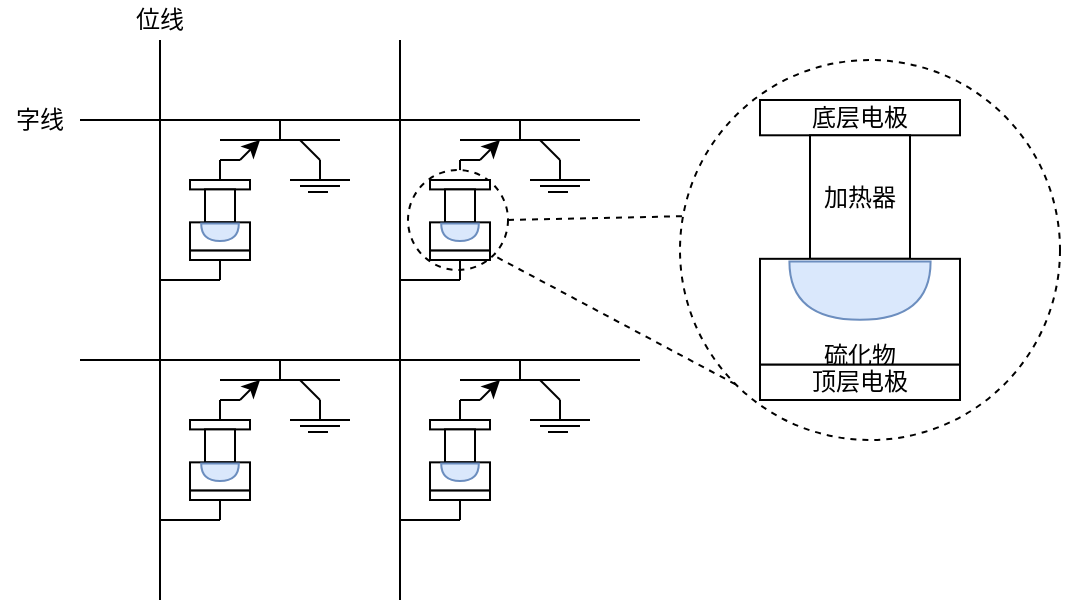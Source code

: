 <mxfile version="15.1.4" type="github"><diagram id="mXEv3dBtE2sAUKezLtvi" name="Page-1"><mxGraphModel dx="641" dy="462" grid="1" gridSize="10" guides="1" tooltips="1" connect="1" arrows="1" fold="1" page="1" pageScale="1" pageWidth="827" pageHeight="1169" math="0" shadow="0"><root><mxCell id="0"/><mxCell id="1" parent="0"/><mxCell id="FiRUmtT7Nm7eWZo9MvW9-1" value="" style="endArrow=none;html=1;" edge="1" parent="1"><mxGeometry width="50" height="50" relative="1" as="geometry"><mxPoint x="240" y="160" as="sourcePoint"/><mxPoint x="520" y="160" as="targetPoint"/></mxGeometry></mxCell><mxCell id="FiRUmtT7Nm7eWZo9MvW9-2" value="" style="endArrow=none;html=1;" edge="1" parent="1"><mxGeometry width="50" height="50" relative="1" as="geometry"><mxPoint x="280" y="400" as="sourcePoint"/><mxPoint x="280" y="120" as="targetPoint"/></mxGeometry></mxCell><mxCell id="FiRUmtT7Nm7eWZo9MvW9-3" value="" style="endArrow=none;html=1;" edge="1" parent="1"><mxGeometry width="50" height="50" relative="1" as="geometry"><mxPoint x="240" y="280" as="sourcePoint"/><mxPoint x="520" y="280" as="targetPoint"/></mxGeometry></mxCell><mxCell id="FiRUmtT7Nm7eWZo9MvW9-4" value="" style="endArrow=none;html=1;" edge="1" parent="1"><mxGeometry width="50" height="50" relative="1" as="geometry"><mxPoint x="400" y="400" as="sourcePoint"/><mxPoint x="400" y="120" as="targetPoint"/></mxGeometry></mxCell><mxCell id="FiRUmtT7Nm7eWZo9MvW9-21" value="" style="group" vertex="1" connectable="0" parent="1"><mxGeometry x="580" y="150" width="155" height="180" as="geometry"/></mxCell><mxCell id="FiRUmtT7Nm7eWZo9MvW9-121" value="" style="ellipse;whiteSpace=wrap;html=1;aspect=fixed;dashed=1;gradientColor=#ffffff;" vertex="1" parent="FiRUmtT7Nm7eWZo9MvW9-21"><mxGeometry x="-40" y="-20" width="190" height="190" as="geometry"/></mxCell><mxCell id="FiRUmtT7Nm7eWZo9MvW9-16" value="底层电极" style="rounded=0;whiteSpace=wrap;html=1;" vertex="1" parent="FiRUmtT7Nm7eWZo9MvW9-21"><mxGeometry width="100" height="17.647" as="geometry"/></mxCell><mxCell id="FiRUmtT7Nm7eWZo9MvW9-17" value="加热器" style="rounded=0;whiteSpace=wrap;html=1;" vertex="1" parent="FiRUmtT7Nm7eWZo9MvW9-21"><mxGeometry x="25" y="17.647" width="50" height="61.765" as="geometry"/></mxCell><mxCell id="FiRUmtT7Nm7eWZo9MvW9-18" value="&lt;br&gt;&lt;br&gt;&lt;br&gt;硫化物" style="rounded=0;whiteSpace=wrap;html=1;" vertex="1" parent="FiRUmtT7Nm7eWZo9MvW9-21"><mxGeometry y="79.412" width="100" height="52.941" as="geometry"/></mxCell><mxCell id="FiRUmtT7Nm7eWZo9MvW9-19" value="" style="shape=or;whiteSpace=wrap;html=1;rotation=90;fillColor=#dae8fc;strokeColor=#6c8ebf;" vertex="1" parent="FiRUmtT7Nm7eWZo9MvW9-21"><mxGeometry x="35.417" y="60" width="29.167" height="70.588" as="geometry"/></mxCell><mxCell id="FiRUmtT7Nm7eWZo9MvW9-20" value="顶层电极" style="rounded=0;whiteSpace=wrap;html=1;" vertex="1" parent="FiRUmtT7Nm7eWZo9MvW9-21"><mxGeometry y="132.353" width="100" height="17.647" as="geometry"/></mxCell><mxCell id="FiRUmtT7Nm7eWZo9MvW9-57" value="" style="group" vertex="1" connectable="0" parent="1"><mxGeometry x="280" y="160" width="95" height="80" as="geometry"/></mxCell><mxCell id="FiRUmtT7Nm7eWZo9MvW9-5" value="" style="endArrow=none;html=1;" edge="1" parent="FiRUmtT7Nm7eWZo9MvW9-57"><mxGeometry width="50" height="50" relative="1" as="geometry"><mxPoint x="60" y="10" as="sourcePoint"/><mxPoint x="60" as="targetPoint"/></mxGeometry></mxCell><mxCell id="FiRUmtT7Nm7eWZo9MvW9-6" value="" style="endArrow=none;html=1;" edge="1" parent="FiRUmtT7Nm7eWZo9MvW9-57"><mxGeometry width="50" height="50" relative="1" as="geometry"><mxPoint x="30" y="10" as="sourcePoint"/><mxPoint x="90" y="10" as="targetPoint"/></mxGeometry></mxCell><mxCell id="FiRUmtT7Nm7eWZo9MvW9-7" value="" style="endArrow=classic;html=1;" edge="1" parent="FiRUmtT7Nm7eWZo9MvW9-57"><mxGeometry width="50" height="50" relative="1" as="geometry"><mxPoint x="40" y="20" as="sourcePoint"/><mxPoint x="50" y="10" as="targetPoint"/></mxGeometry></mxCell><mxCell id="FiRUmtT7Nm7eWZo9MvW9-8" value="" style="endArrow=none;html=1;" edge="1" parent="FiRUmtT7Nm7eWZo9MvW9-57"><mxGeometry width="50" height="50" relative="1" as="geometry"><mxPoint x="30" y="20" as="sourcePoint"/><mxPoint x="40" y="20" as="targetPoint"/></mxGeometry></mxCell><mxCell id="FiRUmtT7Nm7eWZo9MvW9-9" value="" style="endArrow=none;html=1;" edge="1" parent="FiRUmtT7Nm7eWZo9MvW9-57"><mxGeometry width="50" height="50" relative="1" as="geometry"><mxPoint x="30" y="30" as="sourcePoint"/><mxPoint x="30" y="20" as="targetPoint"/></mxGeometry></mxCell><mxCell id="FiRUmtT7Nm7eWZo9MvW9-22" value="" style="group" vertex="1" connectable="0" parent="FiRUmtT7Nm7eWZo9MvW9-57"><mxGeometry x="15" y="30" width="30" height="40" as="geometry"/></mxCell><mxCell id="FiRUmtT7Nm7eWZo9MvW9-10" value="" style="rounded=0;whiteSpace=wrap;html=1;" vertex="1" parent="FiRUmtT7Nm7eWZo9MvW9-22"><mxGeometry width="30" height="4.706" as="geometry"/></mxCell><mxCell id="FiRUmtT7Nm7eWZo9MvW9-11" value="" style="rounded=0;whiteSpace=wrap;html=1;" vertex="1" parent="FiRUmtT7Nm7eWZo9MvW9-22"><mxGeometry x="7.5" y="4.706" width="15" height="16.471" as="geometry"/></mxCell><mxCell id="FiRUmtT7Nm7eWZo9MvW9-13" value="" style="rounded=0;whiteSpace=wrap;html=1;" vertex="1" parent="FiRUmtT7Nm7eWZo9MvW9-22"><mxGeometry y="21.176" width="30" height="14.118" as="geometry"/></mxCell><mxCell id="FiRUmtT7Nm7eWZo9MvW9-14" value="" style="shape=or;whiteSpace=wrap;html=1;rotation=90;fillColor=#dae8fc;strokeColor=#6c8ebf;" vertex="1" parent="FiRUmtT7Nm7eWZo9MvW9-22"><mxGeometry x="10.625" y="16.667" width="8.75" height="18.824" as="geometry"/></mxCell><mxCell id="FiRUmtT7Nm7eWZo9MvW9-15" value="" style="rounded=0;whiteSpace=wrap;html=1;" vertex="1" parent="FiRUmtT7Nm7eWZo9MvW9-22"><mxGeometry y="35.294" width="30" height="4.706" as="geometry"/></mxCell><mxCell id="FiRUmtT7Nm7eWZo9MvW9-48" value="" style="group" vertex="1" connectable="0" parent="FiRUmtT7Nm7eWZo9MvW9-57"><mxGeometry y="70" width="30" height="10" as="geometry"/></mxCell><mxCell id="FiRUmtT7Nm7eWZo9MvW9-46" value="" style="endArrow=none;html=1;" edge="1" parent="FiRUmtT7Nm7eWZo9MvW9-48"><mxGeometry width="50" height="50" relative="1" as="geometry"><mxPoint x="30" y="10" as="sourcePoint"/><mxPoint x="30" as="targetPoint"/></mxGeometry></mxCell><mxCell id="FiRUmtT7Nm7eWZo9MvW9-47" value="" style="endArrow=none;html=1;" edge="1" parent="FiRUmtT7Nm7eWZo9MvW9-48"><mxGeometry width="50" height="50" relative="1" as="geometry"><mxPoint y="10" as="sourcePoint"/><mxPoint x="30" y="10" as="targetPoint"/></mxGeometry></mxCell><mxCell id="FiRUmtT7Nm7eWZo9MvW9-49" value="" style="endArrow=none;html=1;" edge="1" parent="FiRUmtT7Nm7eWZo9MvW9-57"><mxGeometry width="50" height="50" relative="1" as="geometry"><mxPoint x="80" y="20" as="sourcePoint"/><mxPoint x="70" y="10" as="targetPoint"/></mxGeometry></mxCell><mxCell id="FiRUmtT7Nm7eWZo9MvW9-50" value="" style="endArrow=none;html=1;" edge="1" parent="FiRUmtT7Nm7eWZo9MvW9-57"><mxGeometry width="50" height="50" relative="1" as="geometry"><mxPoint x="80" y="30" as="sourcePoint"/><mxPoint x="80" y="20" as="targetPoint"/></mxGeometry></mxCell><mxCell id="FiRUmtT7Nm7eWZo9MvW9-54" value="" style="endArrow=none;html=1;" edge="1" parent="FiRUmtT7Nm7eWZo9MvW9-57"><mxGeometry width="50" height="50" relative="1" as="geometry"><mxPoint x="65" y="30" as="sourcePoint"/><mxPoint x="95" y="30" as="targetPoint"/></mxGeometry></mxCell><mxCell id="FiRUmtT7Nm7eWZo9MvW9-55" value="" style="endArrow=none;html=1;" edge="1" parent="FiRUmtT7Nm7eWZo9MvW9-57"><mxGeometry width="50" height="50" relative="1" as="geometry"><mxPoint x="70" y="33" as="sourcePoint"/><mxPoint x="90" y="33" as="targetPoint"/></mxGeometry></mxCell><mxCell id="FiRUmtT7Nm7eWZo9MvW9-56" value="" style="endArrow=none;html=1;" edge="1" parent="FiRUmtT7Nm7eWZo9MvW9-57"><mxGeometry width="50" height="50" relative="1" as="geometry"><mxPoint x="74" y="36" as="sourcePoint"/><mxPoint x="84" y="36" as="targetPoint"/></mxGeometry></mxCell><mxCell id="FiRUmtT7Nm7eWZo9MvW9-58" value="" style="group" vertex="1" connectable="0" parent="1"><mxGeometry x="400" y="160" width="95" height="98.24" as="geometry"/></mxCell><mxCell id="FiRUmtT7Nm7eWZo9MvW9-59" value="" style="endArrow=none;html=1;" edge="1" parent="FiRUmtT7Nm7eWZo9MvW9-58"><mxGeometry width="50" height="50" relative="1" as="geometry"><mxPoint x="60" y="10" as="sourcePoint"/><mxPoint x="60" as="targetPoint"/></mxGeometry></mxCell><mxCell id="FiRUmtT7Nm7eWZo9MvW9-60" value="" style="endArrow=none;html=1;" edge="1" parent="FiRUmtT7Nm7eWZo9MvW9-58"><mxGeometry width="50" height="50" relative="1" as="geometry"><mxPoint x="30" y="10" as="sourcePoint"/><mxPoint x="90" y="10" as="targetPoint"/></mxGeometry></mxCell><mxCell id="FiRUmtT7Nm7eWZo9MvW9-61" value="" style="endArrow=classic;html=1;" edge="1" parent="FiRUmtT7Nm7eWZo9MvW9-58"><mxGeometry width="50" height="50" relative="1" as="geometry"><mxPoint x="40" y="20" as="sourcePoint"/><mxPoint x="50" y="10" as="targetPoint"/></mxGeometry></mxCell><mxCell id="FiRUmtT7Nm7eWZo9MvW9-62" value="" style="endArrow=none;html=1;" edge="1" parent="FiRUmtT7Nm7eWZo9MvW9-58"><mxGeometry width="50" height="50" relative="1" as="geometry"><mxPoint x="30" y="20" as="sourcePoint"/><mxPoint x="40" y="20" as="targetPoint"/></mxGeometry></mxCell><mxCell id="FiRUmtT7Nm7eWZo9MvW9-63" value="" style="endArrow=none;html=1;" edge="1" parent="FiRUmtT7Nm7eWZo9MvW9-58"><mxGeometry width="50" height="50" relative="1" as="geometry"><mxPoint x="30" y="30" as="sourcePoint"/><mxPoint x="30" y="20" as="targetPoint"/></mxGeometry></mxCell><mxCell id="FiRUmtT7Nm7eWZo9MvW9-64" value="" style="group" vertex="1" connectable="0" parent="FiRUmtT7Nm7eWZo9MvW9-58"><mxGeometry x="15" y="30" width="65" height="68.24" as="geometry"/></mxCell><mxCell id="FiRUmtT7Nm7eWZo9MvW9-118" value="" style="ellipse;whiteSpace=wrap;html=1;aspect=fixed;gradientColor=#ffffff;dashed=1;" vertex="1" parent="FiRUmtT7Nm7eWZo9MvW9-64"><mxGeometry x="-11" y="-5" width="50" height="50" as="geometry"/></mxCell><mxCell id="FiRUmtT7Nm7eWZo9MvW9-65" value="" style="rounded=0;whiteSpace=wrap;html=1;" vertex="1" parent="FiRUmtT7Nm7eWZo9MvW9-64"><mxGeometry width="30" height="4.706" as="geometry"/></mxCell><mxCell id="FiRUmtT7Nm7eWZo9MvW9-66" value="" style="rounded=0;whiteSpace=wrap;html=1;" vertex="1" parent="FiRUmtT7Nm7eWZo9MvW9-64"><mxGeometry x="7.5" y="4.706" width="15" height="16.471" as="geometry"/></mxCell><mxCell id="FiRUmtT7Nm7eWZo9MvW9-67" value="" style="rounded=0;whiteSpace=wrap;html=1;" vertex="1" parent="FiRUmtT7Nm7eWZo9MvW9-64"><mxGeometry y="21.176" width="30" height="14.118" as="geometry"/></mxCell><mxCell id="FiRUmtT7Nm7eWZo9MvW9-68" value="" style="shape=or;whiteSpace=wrap;html=1;rotation=90;fillColor=#dae8fc;strokeColor=#6c8ebf;" vertex="1" parent="FiRUmtT7Nm7eWZo9MvW9-64"><mxGeometry x="10.625" y="16.667" width="8.75" height="18.824" as="geometry"/></mxCell><mxCell id="FiRUmtT7Nm7eWZo9MvW9-69" value="" style="rounded=0;whiteSpace=wrap;html=1;" vertex="1" parent="FiRUmtT7Nm7eWZo9MvW9-64"><mxGeometry y="35.294" width="30" height="4.706" as="geometry"/></mxCell><mxCell id="FiRUmtT7Nm7eWZo9MvW9-70" value="" style="group" vertex="1" connectable="0" parent="FiRUmtT7Nm7eWZo9MvW9-58"><mxGeometry y="70" width="30" height="10" as="geometry"/></mxCell><mxCell id="FiRUmtT7Nm7eWZo9MvW9-71" value="" style="endArrow=none;html=1;" edge="1" parent="FiRUmtT7Nm7eWZo9MvW9-70"><mxGeometry width="50" height="50" relative="1" as="geometry"><mxPoint x="30" y="10" as="sourcePoint"/><mxPoint x="30" as="targetPoint"/></mxGeometry></mxCell><mxCell id="FiRUmtT7Nm7eWZo9MvW9-72" value="" style="endArrow=none;html=1;" edge="1" parent="FiRUmtT7Nm7eWZo9MvW9-70"><mxGeometry width="50" height="50" relative="1" as="geometry"><mxPoint y="10" as="sourcePoint"/><mxPoint x="30" y="10" as="targetPoint"/></mxGeometry></mxCell><mxCell id="FiRUmtT7Nm7eWZo9MvW9-73" value="" style="endArrow=none;html=1;" edge="1" parent="FiRUmtT7Nm7eWZo9MvW9-58"><mxGeometry width="50" height="50" relative="1" as="geometry"><mxPoint x="80" y="20" as="sourcePoint"/><mxPoint x="70" y="10" as="targetPoint"/></mxGeometry></mxCell><mxCell id="FiRUmtT7Nm7eWZo9MvW9-74" value="" style="endArrow=none;html=1;" edge="1" parent="FiRUmtT7Nm7eWZo9MvW9-58"><mxGeometry width="50" height="50" relative="1" as="geometry"><mxPoint x="80" y="30" as="sourcePoint"/><mxPoint x="80" y="20" as="targetPoint"/></mxGeometry></mxCell><mxCell id="FiRUmtT7Nm7eWZo9MvW9-75" value="" style="endArrow=none;html=1;" edge="1" parent="FiRUmtT7Nm7eWZo9MvW9-58"><mxGeometry width="50" height="50" relative="1" as="geometry"><mxPoint x="65" y="30" as="sourcePoint"/><mxPoint x="95" y="30" as="targetPoint"/></mxGeometry></mxCell><mxCell id="FiRUmtT7Nm7eWZo9MvW9-76" value="" style="endArrow=none;html=1;" edge="1" parent="FiRUmtT7Nm7eWZo9MvW9-58"><mxGeometry width="50" height="50" relative="1" as="geometry"><mxPoint x="70" y="33" as="sourcePoint"/><mxPoint x="90" y="33" as="targetPoint"/></mxGeometry></mxCell><mxCell id="FiRUmtT7Nm7eWZo9MvW9-77" value="" style="endArrow=none;html=1;" edge="1" parent="FiRUmtT7Nm7eWZo9MvW9-58"><mxGeometry width="50" height="50" relative="1" as="geometry"><mxPoint x="74" y="36" as="sourcePoint"/><mxPoint x="84" y="36" as="targetPoint"/></mxGeometry></mxCell><mxCell id="FiRUmtT7Nm7eWZo9MvW9-78" value="" style="group" vertex="1" connectable="0" parent="1"><mxGeometry x="280" y="280" width="95" height="80" as="geometry"/></mxCell><mxCell id="FiRUmtT7Nm7eWZo9MvW9-79" value="" style="endArrow=none;html=1;" edge="1" parent="FiRUmtT7Nm7eWZo9MvW9-78"><mxGeometry width="50" height="50" relative="1" as="geometry"><mxPoint x="60" y="10" as="sourcePoint"/><mxPoint x="60" as="targetPoint"/></mxGeometry></mxCell><mxCell id="FiRUmtT7Nm7eWZo9MvW9-80" value="" style="endArrow=none;html=1;" edge="1" parent="FiRUmtT7Nm7eWZo9MvW9-78"><mxGeometry width="50" height="50" relative="1" as="geometry"><mxPoint x="30" y="10" as="sourcePoint"/><mxPoint x="90" y="10" as="targetPoint"/></mxGeometry></mxCell><mxCell id="FiRUmtT7Nm7eWZo9MvW9-81" value="" style="endArrow=classic;html=1;" edge="1" parent="FiRUmtT7Nm7eWZo9MvW9-78"><mxGeometry width="50" height="50" relative="1" as="geometry"><mxPoint x="40" y="20" as="sourcePoint"/><mxPoint x="50" y="10" as="targetPoint"/></mxGeometry></mxCell><mxCell id="FiRUmtT7Nm7eWZo9MvW9-82" value="" style="endArrow=none;html=1;" edge="1" parent="FiRUmtT7Nm7eWZo9MvW9-78"><mxGeometry width="50" height="50" relative="1" as="geometry"><mxPoint x="30" y="20" as="sourcePoint"/><mxPoint x="40" y="20" as="targetPoint"/></mxGeometry></mxCell><mxCell id="FiRUmtT7Nm7eWZo9MvW9-83" value="" style="endArrow=none;html=1;" edge="1" parent="FiRUmtT7Nm7eWZo9MvW9-78"><mxGeometry width="50" height="50" relative="1" as="geometry"><mxPoint x="30" y="30" as="sourcePoint"/><mxPoint x="30" y="20" as="targetPoint"/></mxGeometry></mxCell><mxCell id="FiRUmtT7Nm7eWZo9MvW9-84" value="" style="group" vertex="1" connectable="0" parent="FiRUmtT7Nm7eWZo9MvW9-78"><mxGeometry x="15" y="30" width="30" height="40" as="geometry"/></mxCell><mxCell id="FiRUmtT7Nm7eWZo9MvW9-85" value="" style="rounded=0;whiteSpace=wrap;html=1;" vertex="1" parent="FiRUmtT7Nm7eWZo9MvW9-84"><mxGeometry width="30" height="4.706" as="geometry"/></mxCell><mxCell id="FiRUmtT7Nm7eWZo9MvW9-86" value="" style="rounded=0;whiteSpace=wrap;html=1;" vertex="1" parent="FiRUmtT7Nm7eWZo9MvW9-84"><mxGeometry x="7.5" y="4.706" width="15" height="16.471" as="geometry"/></mxCell><mxCell id="FiRUmtT7Nm7eWZo9MvW9-87" value="" style="rounded=0;whiteSpace=wrap;html=1;" vertex="1" parent="FiRUmtT7Nm7eWZo9MvW9-84"><mxGeometry y="21.176" width="30" height="14.118" as="geometry"/></mxCell><mxCell id="FiRUmtT7Nm7eWZo9MvW9-88" value="" style="shape=or;whiteSpace=wrap;html=1;rotation=90;fillColor=#dae8fc;strokeColor=#6c8ebf;" vertex="1" parent="FiRUmtT7Nm7eWZo9MvW9-84"><mxGeometry x="10.625" y="16.667" width="8.75" height="18.824" as="geometry"/></mxCell><mxCell id="FiRUmtT7Nm7eWZo9MvW9-89" value="" style="rounded=0;whiteSpace=wrap;html=1;" vertex="1" parent="FiRUmtT7Nm7eWZo9MvW9-84"><mxGeometry y="35.294" width="30" height="4.706" as="geometry"/></mxCell><mxCell id="FiRUmtT7Nm7eWZo9MvW9-90" value="" style="group" vertex="1" connectable="0" parent="FiRUmtT7Nm7eWZo9MvW9-78"><mxGeometry y="70" width="30" height="10" as="geometry"/></mxCell><mxCell id="FiRUmtT7Nm7eWZo9MvW9-91" value="" style="endArrow=none;html=1;" edge="1" parent="FiRUmtT7Nm7eWZo9MvW9-90"><mxGeometry width="50" height="50" relative="1" as="geometry"><mxPoint x="30" y="10" as="sourcePoint"/><mxPoint x="30" as="targetPoint"/></mxGeometry></mxCell><mxCell id="FiRUmtT7Nm7eWZo9MvW9-92" value="" style="endArrow=none;html=1;" edge="1" parent="FiRUmtT7Nm7eWZo9MvW9-90"><mxGeometry width="50" height="50" relative="1" as="geometry"><mxPoint y="10" as="sourcePoint"/><mxPoint x="30" y="10" as="targetPoint"/></mxGeometry></mxCell><mxCell id="FiRUmtT7Nm7eWZo9MvW9-93" value="" style="endArrow=none;html=1;" edge="1" parent="FiRUmtT7Nm7eWZo9MvW9-78"><mxGeometry width="50" height="50" relative="1" as="geometry"><mxPoint x="80" y="20" as="sourcePoint"/><mxPoint x="70" y="10" as="targetPoint"/></mxGeometry></mxCell><mxCell id="FiRUmtT7Nm7eWZo9MvW9-94" value="" style="endArrow=none;html=1;" edge="1" parent="FiRUmtT7Nm7eWZo9MvW9-78"><mxGeometry width="50" height="50" relative="1" as="geometry"><mxPoint x="80" y="30" as="sourcePoint"/><mxPoint x="80" y="20" as="targetPoint"/></mxGeometry></mxCell><mxCell id="FiRUmtT7Nm7eWZo9MvW9-95" value="" style="endArrow=none;html=1;" edge="1" parent="FiRUmtT7Nm7eWZo9MvW9-78"><mxGeometry width="50" height="50" relative="1" as="geometry"><mxPoint x="65" y="30" as="sourcePoint"/><mxPoint x="95" y="30" as="targetPoint"/></mxGeometry></mxCell><mxCell id="FiRUmtT7Nm7eWZo9MvW9-96" value="" style="endArrow=none;html=1;" edge="1" parent="FiRUmtT7Nm7eWZo9MvW9-78"><mxGeometry width="50" height="50" relative="1" as="geometry"><mxPoint x="70" y="33" as="sourcePoint"/><mxPoint x="90" y="33" as="targetPoint"/></mxGeometry></mxCell><mxCell id="FiRUmtT7Nm7eWZo9MvW9-97" value="" style="endArrow=none;html=1;" edge="1" parent="FiRUmtT7Nm7eWZo9MvW9-78"><mxGeometry width="50" height="50" relative="1" as="geometry"><mxPoint x="74" y="36" as="sourcePoint"/><mxPoint x="84" y="36" as="targetPoint"/></mxGeometry></mxCell><mxCell id="FiRUmtT7Nm7eWZo9MvW9-98" value="" style="group" vertex="1" connectable="0" parent="1"><mxGeometry x="400" y="280" width="95" height="80" as="geometry"/></mxCell><mxCell id="FiRUmtT7Nm7eWZo9MvW9-99" value="" style="endArrow=none;html=1;" edge="1" parent="FiRUmtT7Nm7eWZo9MvW9-98"><mxGeometry width="50" height="50" relative="1" as="geometry"><mxPoint x="60" y="10" as="sourcePoint"/><mxPoint x="60" as="targetPoint"/></mxGeometry></mxCell><mxCell id="FiRUmtT7Nm7eWZo9MvW9-100" value="" style="endArrow=none;html=1;" edge="1" parent="FiRUmtT7Nm7eWZo9MvW9-98"><mxGeometry width="50" height="50" relative="1" as="geometry"><mxPoint x="30" y="10" as="sourcePoint"/><mxPoint x="90" y="10" as="targetPoint"/></mxGeometry></mxCell><mxCell id="FiRUmtT7Nm7eWZo9MvW9-101" value="" style="endArrow=classic;html=1;" edge="1" parent="FiRUmtT7Nm7eWZo9MvW9-98"><mxGeometry width="50" height="50" relative="1" as="geometry"><mxPoint x="40" y="20" as="sourcePoint"/><mxPoint x="50" y="10" as="targetPoint"/></mxGeometry></mxCell><mxCell id="FiRUmtT7Nm7eWZo9MvW9-102" value="" style="endArrow=none;html=1;" edge="1" parent="FiRUmtT7Nm7eWZo9MvW9-98"><mxGeometry width="50" height="50" relative="1" as="geometry"><mxPoint x="30" y="20" as="sourcePoint"/><mxPoint x="40" y="20" as="targetPoint"/></mxGeometry></mxCell><mxCell id="FiRUmtT7Nm7eWZo9MvW9-103" value="" style="endArrow=none;html=1;" edge="1" parent="FiRUmtT7Nm7eWZo9MvW9-98"><mxGeometry width="50" height="50" relative="1" as="geometry"><mxPoint x="30" y="30" as="sourcePoint"/><mxPoint x="30" y="20" as="targetPoint"/></mxGeometry></mxCell><mxCell id="FiRUmtT7Nm7eWZo9MvW9-104" value="" style="group" vertex="1" connectable="0" parent="FiRUmtT7Nm7eWZo9MvW9-98"><mxGeometry x="15" y="30" width="30" height="40" as="geometry"/></mxCell><mxCell id="FiRUmtT7Nm7eWZo9MvW9-105" value="" style="rounded=0;whiteSpace=wrap;html=1;" vertex="1" parent="FiRUmtT7Nm7eWZo9MvW9-104"><mxGeometry width="30" height="4.706" as="geometry"/></mxCell><mxCell id="FiRUmtT7Nm7eWZo9MvW9-106" value="" style="rounded=0;whiteSpace=wrap;html=1;" vertex="1" parent="FiRUmtT7Nm7eWZo9MvW9-104"><mxGeometry x="7.5" y="4.706" width="15" height="16.471" as="geometry"/></mxCell><mxCell id="FiRUmtT7Nm7eWZo9MvW9-107" value="" style="rounded=0;whiteSpace=wrap;html=1;" vertex="1" parent="FiRUmtT7Nm7eWZo9MvW9-104"><mxGeometry y="21.176" width="30" height="14.118" as="geometry"/></mxCell><mxCell id="FiRUmtT7Nm7eWZo9MvW9-108" value="" style="shape=or;whiteSpace=wrap;html=1;rotation=90;fillColor=#dae8fc;strokeColor=#6c8ebf;" vertex="1" parent="FiRUmtT7Nm7eWZo9MvW9-104"><mxGeometry x="10.625" y="16.667" width="8.75" height="18.824" as="geometry"/></mxCell><mxCell id="FiRUmtT7Nm7eWZo9MvW9-109" value="" style="rounded=0;whiteSpace=wrap;html=1;" vertex="1" parent="FiRUmtT7Nm7eWZo9MvW9-104"><mxGeometry y="35.294" width="30" height="4.706" as="geometry"/></mxCell><mxCell id="FiRUmtT7Nm7eWZo9MvW9-110" value="" style="group" vertex="1" connectable="0" parent="FiRUmtT7Nm7eWZo9MvW9-98"><mxGeometry y="70" width="30" height="10" as="geometry"/></mxCell><mxCell id="FiRUmtT7Nm7eWZo9MvW9-111" value="" style="endArrow=none;html=1;" edge="1" parent="FiRUmtT7Nm7eWZo9MvW9-110"><mxGeometry width="50" height="50" relative="1" as="geometry"><mxPoint x="30" y="10" as="sourcePoint"/><mxPoint x="30" as="targetPoint"/></mxGeometry></mxCell><mxCell id="FiRUmtT7Nm7eWZo9MvW9-112" value="" style="endArrow=none;html=1;" edge="1" parent="FiRUmtT7Nm7eWZo9MvW9-110"><mxGeometry width="50" height="50" relative="1" as="geometry"><mxPoint y="10" as="sourcePoint"/><mxPoint x="30" y="10" as="targetPoint"/></mxGeometry></mxCell><mxCell id="FiRUmtT7Nm7eWZo9MvW9-113" value="" style="endArrow=none;html=1;" edge="1" parent="FiRUmtT7Nm7eWZo9MvW9-98"><mxGeometry width="50" height="50" relative="1" as="geometry"><mxPoint x="80" y="20" as="sourcePoint"/><mxPoint x="70" y="10" as="targetPoint"/></mxGeometry></mxCell><mxCell id="FiRUmtT7Nm7eWZo9MvW9-114" value="" style="endArrow=none;html=1;" edge="1" parent="FiRUmtT7Nm7eWZo9MvW9-98"><mxGeometry width="50" height="50" relative="1" as="geometry"><mxPoint x="80" y="30" as="sourcePoint"/><mxPoint x="80" y="20" as="targetPoint"/></mxGeometry></mxCell><mxCell id="FiRUmtT7Nm7eWZo9MvW9-115" value="" style="endArrow=none;html=1;" edge="1" parent="FiRUmtT7Nm7eWZo9MvW9-98"><mxGeometry width="50" height="50" relative="1" as="geometry"><mxPoint x="65" y="30" as="sourcePoint"/><mxPoint x="95" y="30" as="targetPoint"/></mxGeometry></mxCell><mxCell id="FiRUmtT7Nm7eWZo9MvW9-116" value="" style="endArrow=none;html=1;" edge="1" parent="FiRUmtT7Nm7eWZo9MvW9-98"><mxGeometry width="50" height="50" relative="1" as="geometry"><mxPoint x="70" y="33" as="sourcePoint"/><mxPoint x="90" y="33" as="targetPoint"/></mxGeometry></mxCell><mxCell id="FiRUmtT7Nm7eWZo9MvW9-117" value="" style="endArrow=none;html=1;" edge="1" parent="FiRUmtT7Nm7eWZo9MvW9-98"><mxGeometry width="50" height="50" relative="1" as="geometry"><mxPoint x="74" y="36" as="sourcePoint"/><mxPoint x="84" y="36" as="targetPoint"/></mxGeometry></mxCell><mxCell id="FiRUmtT7Nm7eWZo9MvW9-119" value="" style="endArrow=none;dashed=1;html=1;exitX=1;exitY=0.5;exitDx=0;exitDy=0;entryX=0.011;entryY=0.411;entryDx=0;entryDy=0;entryPerimeter=0;" edge="1" parent="1" source="FiRUmtT7Nm7eWZo9MvW9-118" target="FiRUmtT7Nm7eWZo9MvW9-121"><mxGeometry width="50" height="50" relative="1" as="geometry"><mxPoint x="460" y="220" as="sourcePoint"/><mxPoint x="550" y="190" as="targetPoint"/></mxGeometry></mxCell><mxCell id="FiRUmtT7Nm7eWZo9MvW9-120" value="" style="endArrow=none;dashed=1;html=1;entryX=1;entryY=1;entryDx=0;entryDy=0;exitX=0;exitY=1;exitDx=0;exitDy=0;" edge="1" parent="1" source="FiRUmtT7Nm7eWZo9MvW9-121" target="FiRUmtT7Nm7eWZo9MvW9-118"><mxGeometry width="50" height="50" relative="1" as="geometry"><mxPoint x="550" y="280" as="sourcePoint"/><mxPoint x="460" y="260" as="targetPoint"/></mxGeometry></mxCell><mxCell id="FiRUmtT7Nm7eWZo9MvW9-122" value="位线" style="text;html=1;strokeColor=none;fillColor=none;align=center;verticalAlign=middle;whiteSpace=wrap;rounded=0;dashed=1;" vertex="1" parent="1"><mxGeometry x="260" y="100" width="40" height="20" as="geometry"/></mxCell><mxCell id="FiRUmtT7Nm7eWZo9MvW9-143" value="字线" style="text;html=1;strokeColor=none;fillColor=none;align=center;verticalAlign=middle;whiteSpace=wrap;rounded=0;dashed=1;" vertex="1" parent="1"><mxGeometry x="200" y="150" width="40" height="20" as="geometry"/></mxCell></root></mxGraphModel></diagram></mxfile>